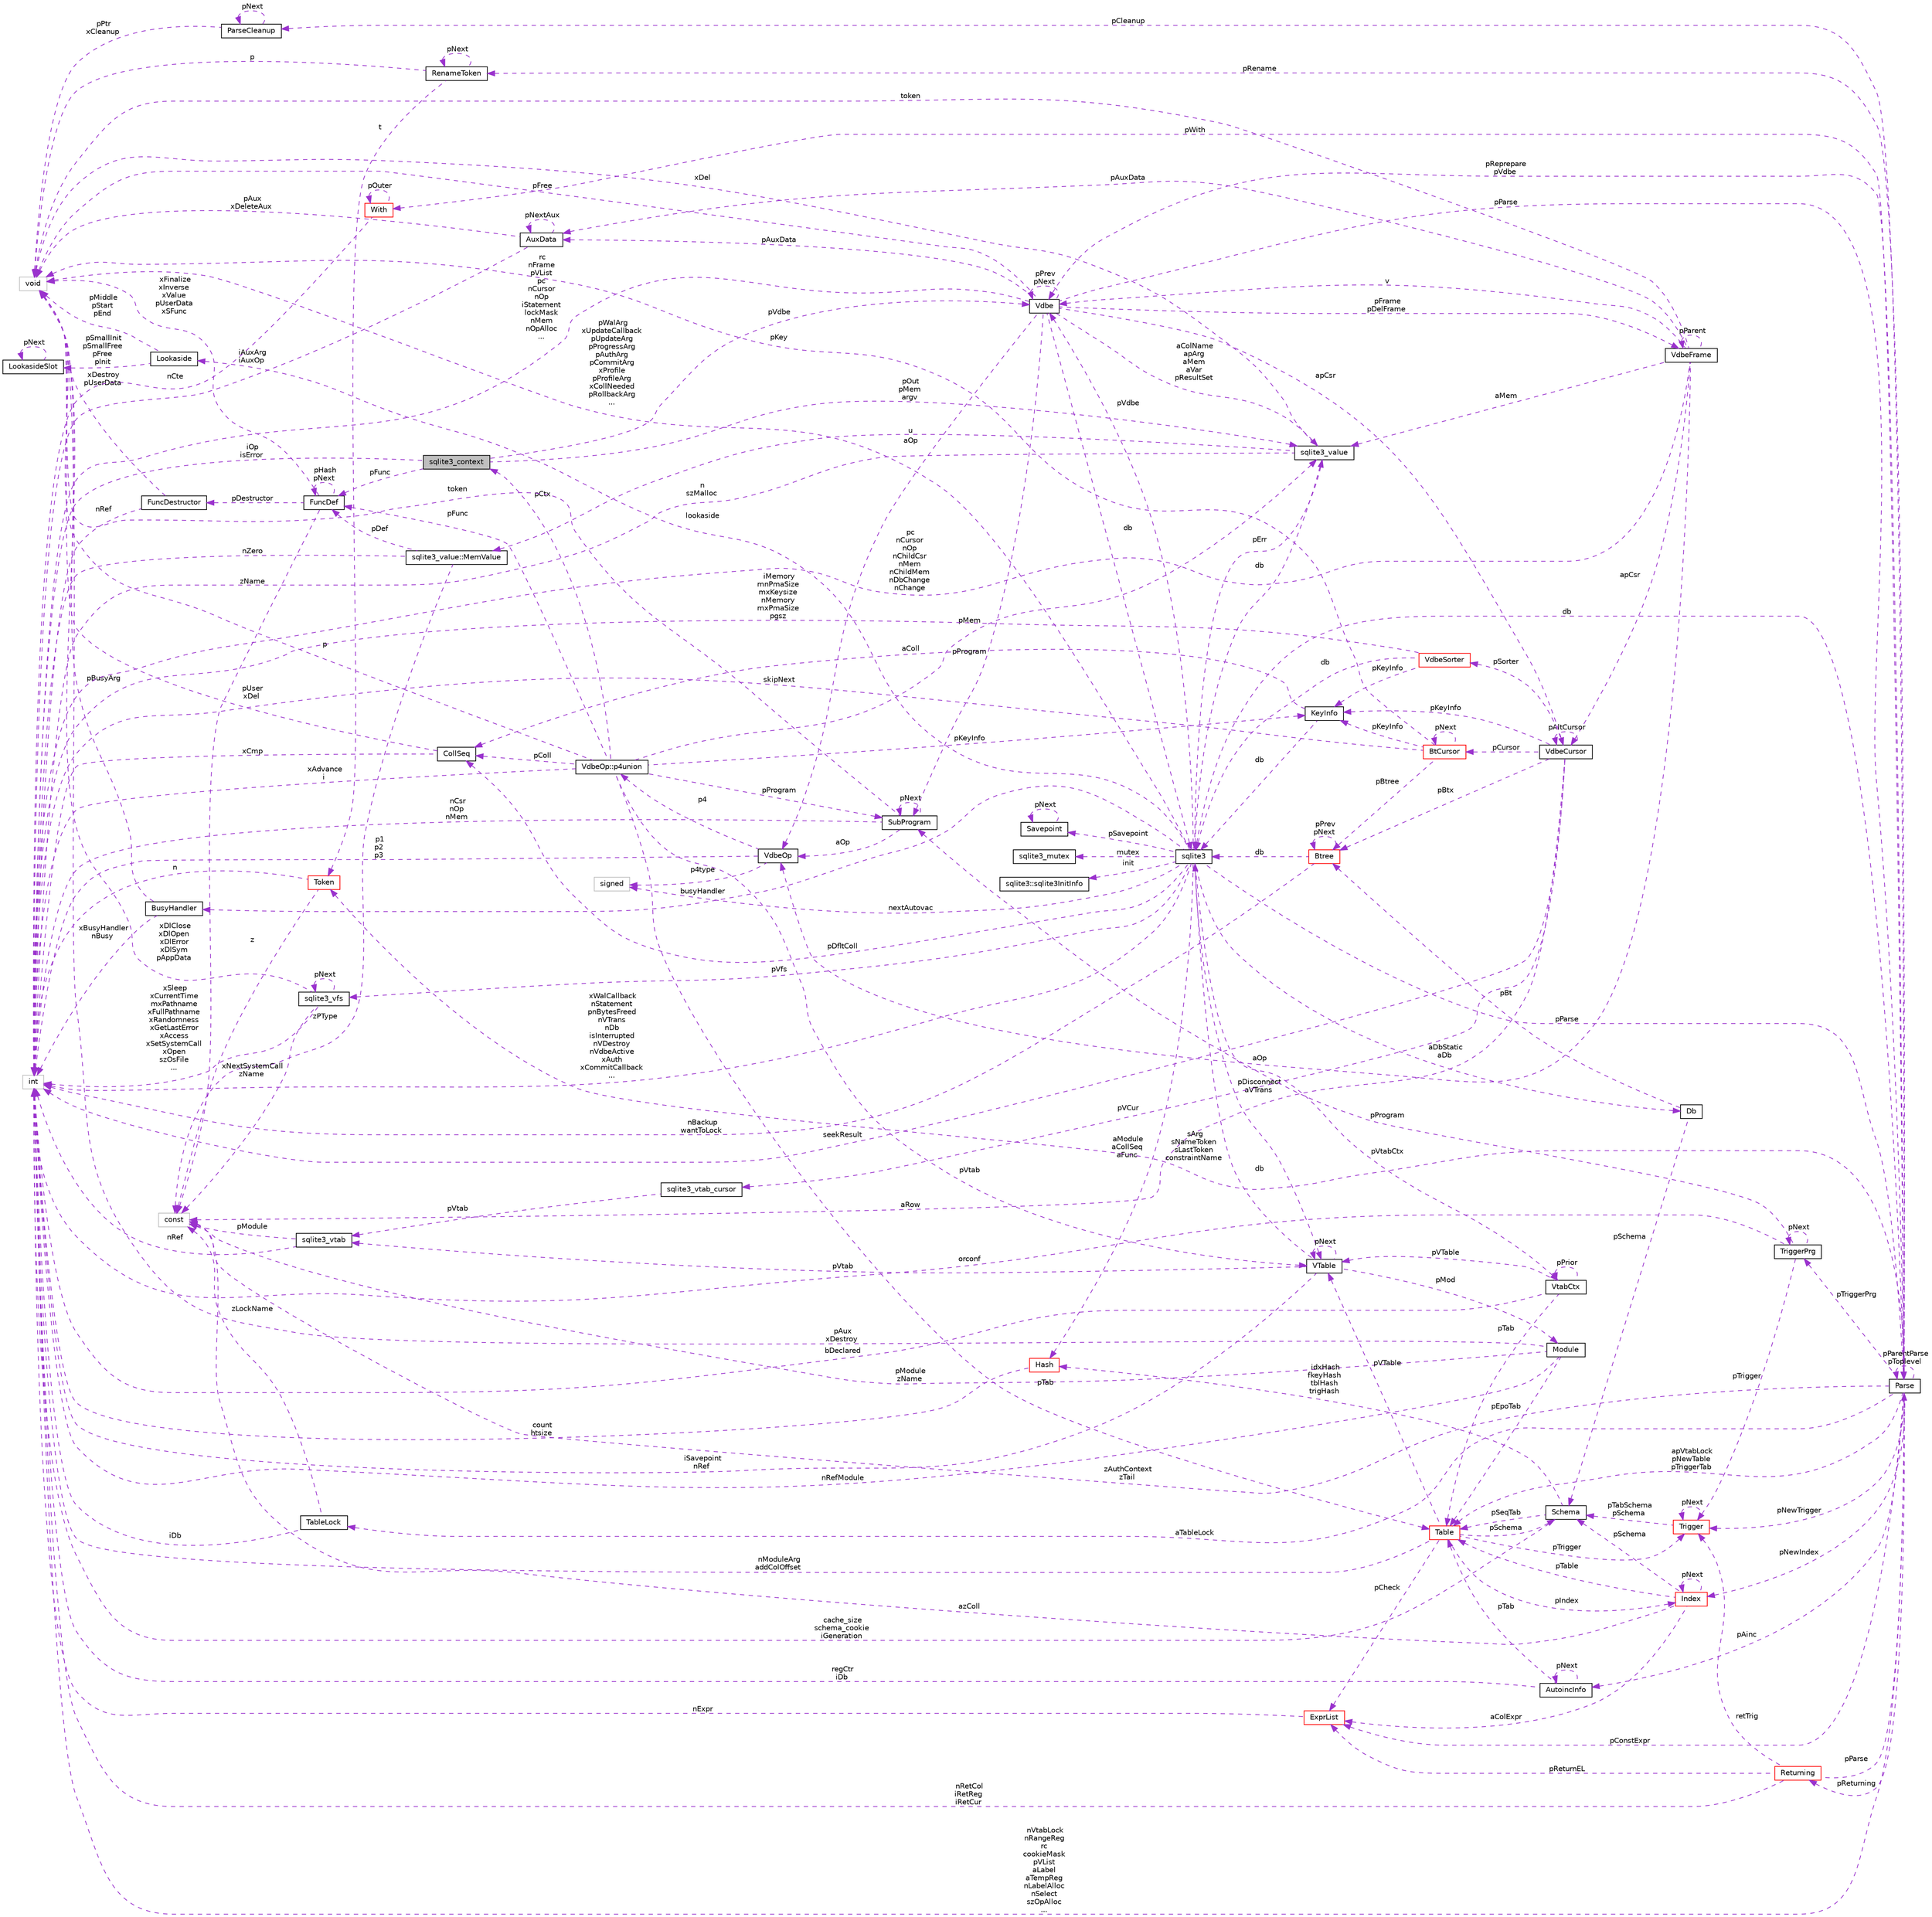 digraph "sqlite3_context"
{
 // LATEX_PDF_SIZE
  edge [fontname="Helvetica",fontsize="10",labelfontname="Helvetica",labelfontsize="10"];
  node [fontname="Helvetica",fontsize="10",shape=record];
  rankdir="LR";
  Node1 [label="sqlite3_context",height=0.2,width=0.4,color="black", fillcolor="grey75", style="filled", fontcolor="black",tooltip=" "];
  Node2 -> Node1 [dir="back",color="darkorchid3",fontsize="10",style="dashed",label=" pVdbe" ,fontname="Helvetica"];
  Node2 [label="Vdbe",height=0.2,width=0.4,color="black", fillcolor="white", style="filled",URL="$structVdbe.html",tooltip=" "];
  Node2 -> Node2 [dir="back",color="darkorchid3",fontsize="10",style="dashed",label=" pPrev\npNext" ,fontname="Helvetica"];
  Node3 -> Node2 [dir="back",color="darkorchid3",fontsize="10",style="dashed",label=" db" ,fontname="Helvetica"];
  Node3 [label="sqlite3",height=0.2,width=0.4,color="black", fillcolor="white", style="filled",URL="$structsqlite3.html",tooltip=" "];
  Node2 -> Node3 [dir="back",color="darkorchid3",fontsize="10",style="dashed",label=" pVdbe" ,fontname="Helvetica"];
  Node4 -> Node3 [dir="back",color="darkorchid3",fontsize="10",style="dashed",label=" pSavepoint" ,fontname="Helvetica"];
  Node4 [label="Savepoint",height=0.2,width=0.4,color="black", fillcolor="white", style="filled",URL="$structSavepoint.html",tooltip=" "];
  Node4 -> Node4 [dir="back",color="darkorchid3",fontsize="10",style="dashed",label=" pNext" ,fontname="Helvetica"];
  Node5 -> Node3 [dir="back",color="darkorchid3",fontsize="10",style="dashed",label=" pWalArg\nxUpdateCallback\npUpdateArg\npProgressArg\npAuthArg\npCommitArg\nxProfile\npProfileArg\nxCollNeeded\npRollbackArg\n..." ,fontname="Helvetica"];
  Node5 [label="void",height=0.2,width=0.4,color="grey75", fillcolor="white", style="filled",tooltip=" "];
  Node6 -> Node3 [dir="back",color="darkorchid3",fontsize="10",style="dashed",label=" lookaside" ,fontname="Helvetica"];
  Node6 [label="Lookaside",height=0.2,width=0.4,color="black", fillcolor="white", style="filled",URL="$structLookaside.html",tooltip=" "];
  Node5 -> Node6 [dir="back",color="darkorchid3",fontsize="10",style="dashed",label=" pMiddle\npStart\npEnd" ,fontname="Helvetica"];
  Node7 -> Node6 [dir="back",color="darkorchid3",fontsize="10",style="dashed",label=" pSmallInit\npSmallFree\npFree\npInit" ,fontname="Helvetica"];
  Node7 [label="LookasideSlot",height=0.2,width=0.4,color="black", fillcolor="white", style="filled",URL="$structLookasideSlot.html",tooltip=" "];
  Node7 -> Node7 [dir="back",color="darkorchid3",fontsize="10",style="dashed",label=" pNext" ,fontname="Helvetica"];
  Node8 -> Node3 [dir="back",color="darkorchid3",fontsize="10",style="dashed",label=" pErr" ,fontname="Helvetica"];
  Node8 [label="sqlite3_value",height=0.2,width=0.4,color="black", fillcolor="white", style="filled",URL="$structsqlite3__value.html",tooltip=" "];
  Node3 -> Node8 [dir="back",color="darkorchid3",fontsize="10",style="dashed",label=" db" ,fontname="Helvetica"];
  Node5 -> Node8 [dir="back",color="darkorchid3",fontsize="10",style="dashed",label=" xDel" ,fontname="Helvetica"];
  Node9 -> Node8 [dir="back",color="darkorchid3",fontsize="10",style="dashed",label=" u" ,fontname="Helvetica"];
  Node9 [label="sqlite3_value::MemValue",height=0.2,width=0.4,color="black", fillcolor="white", style="filled",URL="$unionsqlite3__value_1_1MemValue.html",tooltip=" "];
  Node10 -> Node9 [dir="back",color="darkorchid3",fontsize="10",style="dashed",label=" nZero" ,fontname="Helvetica"];
  Node10 [label="int",height=0.2,width=0.4,color="grey75", fillcolor="white", style="filled",tooltip=" "];
  Node11 -> Node9 [dir="back",color="darkorchid3",fontsize="10",style="dashed",label=" zPType" ,fontname="Helvetica"];
  Node11 [label="const",height=0.2,width=0.4,color="grey75", fillcolor="white", style="filled",tooltip=" "];
  Node12 -> Node9 [dir="back",color="darkorchid3",fontsize="10",style="dashed",label=" pDef" ,fontname="Helvetica"];
  Node12 [label="FuncDef",height=0.2,width=0.4,color="black", fillcolor="white", style="filled",URL="$structFuncDef.html",tooltip=" "];
  Node5 -> Node12 [dir="back",color="darkorchid3",fontsize="10",style="dashed",label=" xFinalize\nxInverse\nxValue\npUserData\nxSFunc" ,fontname="Helvetica"];
  Node13 -> Node12 [dir="back",color="darkorchid3",fontsize="10",style="dashed",label=" pDestructor" ,fontname="Helvetica"];
  Node13 [label="FuncDestructor",height=0.2,width=0.4,color="black", fillcolor="white", style="filled",URL="$structFuncDestructor.html",tooltip=" "];
  Node5 -> Node13 [dir="back",color="darkorchid3",fontsize="10",style="dashed",label=" xDestroy\npUserData" ,fontname="Helvetica"];
  Node10 -> Node13 [dir="back",color="darkorchid3",fontsize="10",style="dashed",label=" nRef" ,fontname="Helvetica"];
  Node11 -> Node12 [dir="back",color="darkorchid3",fontsize="10",style="dashed",label=" zName" ,fontname="Helvetica"];
  Node12 -> Node12 [dir="back",color="darkorchid3",fontsize="10",style="dashed",label=" pHash\npNext" ,fontname="Helvetica"];
  Node10 -> Node8 [dir="back",color="darkorchid3",fontsize="10",style="dashed",label=" n\nszMalloc" ,fontname="Helvetica"];
  Node14 -> Node3 [dir="back",color="darkorchid3",fontsize="10",style="dashed",label=" mutex" ,fontname="Helvetica"];
  Node14 [label="sqlite3_mutex",height=0.2,width=0.4,color="black", fillcolor="white", style="filled",URL="$structsqlite3__mutex.html",tooltip=" "];
  Node15 -> Node3 [dir="back",color="darkorchid3",fontsize="10",style="dashed",label=" pVfs" ,fontname="Helvetica"];
  Node15 [label="sqlite3_vfs",height=0.2,width=0.4,color="black", fillcolor="white", style="filled",URL="$structsqlite3__vfs.html",tooltip=" "];
  Node5 -> Node15 [dir="back",color="darkorchid3",fontsize="10",style="dashed",label=" xDlClose\nxDlOpen\nxDlError\nxDlSym\npAppData" ,fontname="Helvetica"];
  Node15 -> Node15 [dir="back",color="darkorchid3",fontsize="10",style="dashed",label=" pNext" ,fontname="Helvetica"];
  Node10 -> Node15 [dir="back",color="darkorchid3",fontsize="10",style="dashed",label=" xSleep\nxCurrentTime\nmxPathname\nxFullPathname\nxRandomness\nxGetLastError\nxAccess\nxSetSystemCall\nxOpen\nszOsFile\n..." ,fontname="Helvetica"];
  Node11 -> Node15 [dir="back",color="darkorchid3",fontsize="10",style="dashed",label=" xNextSystemCall\nzName" ,fontname="Helvetica"];
  Node16 -> Node3 [dir="back",color="darkorchid3",fontsize="10",style="dashed",label=" init" ,fontname="Helvetica"];
  Node16 [label="sqlite3::sqlite3InitInfo",height=0.2,width=0.4,color="black", fillcolor="white", style="filled",URL="$structsqlite3_1_1sqlite3InitInfo.html",tooltip=" "];
  Node17 -> Node3 [dir="back",color="darkorchid3",fontsize="10",style="dashed",label=" busyHandler" ,fontname="Helvetica"];
  Node17 [label="BusyHandler",height=0.2,width=0.4,color="black", fillcolor="white", style="filled",URL="$structBusyHandler.html",tooltip=" "];
  Node5 -> Node17 [dir="back",color="darkorchid3",fontsize="10",style="dashed",label=" pBusyArg" ,fontname="Helvetica"];
  Node10 -> Node17 [dir="back",color="darkorchid3",fontsize="10",style="dashed",label=" xBusyHandler\nnBusy" ,fontname="Helvetica"];
  Node18 -> Node3 [dir="back",color="darkorchid3",fontsize="10",style="dashed",label=" pVtabCtx" ,fontname="Helvetica"];
  Node18 [label="VtabCtx",height=0.2,width=0.4,color="black", fillcolor="white", style="filled",URL="$structVtabCtx.html",tooltip=" "];
  Node18 -> Node18 [dir="back",color="darkorchid3",fontsize="10",style="dashed",label=" pPrior" ,fontname="Helvetica"];
  Node10 -> Node18 [dir="back",color="darkorchid3",fontsize="10",style="dashed",label=" bDeclared" ,fontname="Helvetica"];
  Node19 -> Node18 [dir="back",color="darkorchid3",fontsize="10",style="dashed",label=" pVTable" ,fontname="Helvetica"];
  Node19 [label="VTable",height=0.2,width=0.4,color="black", fillcolor="white", style="filled",URL="$structVTable.html",tooltip=" "];
  Node3 -> Node19 [dir="back",color="darkorchid3",fontsize="10",style="dashed",label=" db" ,fontname="Helvetica"];
  Node19 -> Node19 [dir="back",color="darkorchid3",fontsize="10",style="dashed",label=" pNext" ,fontname="Helvetica"];
  Node10 -> Node19 [dir="back",color="darkorchid3",fontsize="10",style="dashed",label=" iSavepoint\nnRef" ,fontname="Helvetica"];
  Node20 -> Node19 [dir="back",color="darkorchid3",fontsize="10",style="dashed",label=" pMod" ,fontname="Helvetica"];
  Node20 [label="Module",height=0.2,width=0.4,color="black", fillcolor="white", style="filled",URL="$structModule.html",tooltip=" "];
  Node5 -> Node20 [dir="back",color="darkorchid3",fontsize="10",style="dashed",label=" pAux\nxDestroy" ,fontname="Helvetica"];
  Node10 -> Node20 [dir="back",color="darkorchid3",fontsize="10",style="dashed",label=" nRefModule" ,fontname="Helvetica"];
  Node21 -> Node20 [dir="back",color="darkorchid3",fontsize="10",style="dashed",label=" pEpoTab" ,fontname="Helvetica"];
  Node21 [label="Table",height=0.2,width=0.4,color="red", fillcolor="white", style="filled",URL="$structTable.html",tooltip=" "];
  Node22 -> Node21 [dir="back",color="darkorchid3",fontsize="10",style="dashed",label=" pSchema" ,fontname="Helvetica"];
  Node22 [label="Schema",height=0.2,width=0.4,color="black", fillcolor="white", style="filled",URL="$structSchema.html",tooltip=" "];
  Node10 -> Node22 [dir="back",color="darkorchid3",fontsize="10",style="dashed",label=" cache_size\nschema_cookie\niGeneration" ,fontname="Helvetica"];
  Node21 -> Node22 [dir="back",color="darkorchid3",fontsize="10",style="dashed",label=" pSeqTab" ,fontname="Helvetica"];
  Node23 -> Node22 [dir="back",color="darkorchid3",fontsize="10",style="dashed",label=" idxHash\nfkeyHash\ntblHash\ntrigHash" ,fontname="Helvetica"];
  Node23 [label="Hash",height=0.2,width=0.4,color="red", fillcolor="white", style="filled",URL="$structHash.html",tooltip=" "];
  Node10 -> Node23 [dir="back",color="darkorchid3",fontsize="10",style="dashed",label=" count\nhtsize" ,fontname="Helvetica"];
  Node19 -> Node21 [dir="back",color="darkorchid3",fontsize="10",style="dashed",label=" pVTable" ,fontname="Helvetica"];
  Node10 -> Node21 [dir="back",color="darkorchid3",fontsize="10",style="dashed",label=" nModuleArg\naddColOffset" ,fontname="Helvetica"];
  Node45 -> Node21 [dir="back",color="darkorchid3",fontsize="10",style="dashed",label=" pTrigger" ,fontname="Helvetica"];
  Node45 [label="Trigger",height=0.2,width=0.4,color="red", fillcolor="white", style="filled",URL="$structTrigger.html",tooltip=" "];
  Node22 -> Node45 [dir="back",color="darkorchid3",fontsize="10",style="dashed",label=" pTabSchema\npSchema" ,fontname="Helvetica"];
  Node45 -> Node45 [dir="back",color="darkorchid3",fontsize="10",style="dashed",label=" pNext" ,fontname="Helvetica"];
  Node31 -> Node21 [dir="back",color="darkorchid3",fontsize="10",style="dashed",label=" pCheck" ,fontname="Helvetica"];
  Node31 [label="ExprList",height=0.2,width=0.4,color="red", fillcolor="white", style="filled",URL="$structExprList.html",tooltip=" "];
  Node10 -> Node31 [dir="back",color="darkorchid3",fontsize="10",style="dashed",label=" nExpr" ,fontname="Helvetica"];
  Node41 -> Node21 [dir="back",color="darkorchid3",fontsize="10",style="dashed",label=" pIndex" ,fontname="Helvetica"];
  Node41 [label="Index",height=0.2,width=0.4,color="red", fillcolor="white", style="filled",URL="$structIndex.html",tooltip=" "];
  Node22 -> Node41 [dir="back",color="darkorchid3",fontsize="10",style="dashed",label=" pSchema" ,fontname="Helvetica"];
  Node21 -> Node41 [dir="back",color="darkorchid3",fontsize="10",style="dashed",label=" pTable" ,fontname="Helvetica"];
  Node31 -> Node41 [dir="back",color="darkorchid3",fontsize="10",style="dashed",label=" aColExpr" ,fontname="Helvetica"];
  Node11 -> Node41 [dir="back",color="darkorchid3",fontsize="10",style="dashed",label=" azColl" ,fontname="Helvetica"];
  Node41 -> Node41 [dir="back",color="darkorchid3",fontsize="10",style="dashed",label=" pNext" ,fontname="Helvetica"];
  Node11 -> Node20 [dir="back",color="darkorchid3",fontsize="10",style="dashed",label=" pModule\nzName" ,fontname="Helvetica"];
  Node48 -> Node19 [dir="back",color="darkorchid3",fontsize="10",style="dashed",label=" pVtab" ,fontname="Helvetica"];
  Node48 [label="sqlite3_vtab",height=0.2,width=0.4,color="black", fillcolor="white", style="filled",URL="$structsqlite3__vtab.html",tooltip=" "];
  Node10 -> Node48 [dir="back",color="darkorchid3",fontsize="10",style="dashed",label=" nRef" ,fontname="Helvetica"];
  Node11 -> Node48 [dir="back",color="darkorchid3",fontsize="10",style="dashed",label=" pModule" ,fontname="Helvetica"];
  Node21 -> Node18 [dir="back",color="darkorchid3",fontsize="10",style="dashed",label=" pTab" ,fontname="Helvetica"];
  Node49 -> Node3 [dir="back",color="darkorchid3",fontsize="10",style="dashed",label=" pDfltColl" ,fontname="Helvetica"];
  Node49 [label="CollSeq",height=0.2,width=0.4,color="black", fillcolor="white", style="filled",URL="$structCollSeq.html",tooltip=" "];
  Node5 -> Node49 [dir="back",color="darkorchid3",fontsize="10",style="dashed",label=" pUser\nxDel" ,fontname="Helvetica"];
  Node10 -> Node49 [dir="back",color="darkorchid3",fontsize="10",style="dashed",label=" xCmp" ,fontname="Helvetica"];
  Node19 -> Node3 [dir="back",color="darkorchid3",fontsize="10",style="dashed",label=" pDisconnect\naVTrans" ,fontname="Helvetica"];
  Node10 -> Node3 [dir="back",color="darkorchid3",fontsize="10",style="dashed",label=" xWalCallback\nnStatement\npnBytesFreed\nnVTrans\nnDb\nisInterrupted\nnVDestroy\nnVdbeActive\nxAuth\nxCommitCallback\n..." ,fontname="Helvetica"];
  Node50 -> Node3 [dir="back",color="darkorchid3",fontsize="10",style="dashed",label=" nextAutovac" ,fontname="Helvetica"];
  Node50 [label="signed",height=0.2,width=0.4,color="grey75", fillcolor="white", style="filled",tooltip=" "];
  Node51 -> Node3 [dir="back",color="darkorchid3",fontsize="10",style="dashed",label=" aDbStatic\naDb" ,fontname="Helvetica"];
  Node51 [label="Db",height=0.2,width=0.4,color="black", fillcolor="white", style="filled",URL="$structDb.html",tooltip=" "];
  Node22 -> Node51 [dir="back",color="darkorchid3",fontsize="10",style="dashed",label=" pSchema" ,fontname="Helvetica"];
  Node52 -> Node51 [dir="back",color="darkorchid3",fontsize="10",style="dashed",label=" pBt" ,fontname="Helvetica"];
  Node52 [label="Btree",height=0.2,width=0.4,color="red", fillcolor="white", style="filled",URL="$structBtree.html",tooltip=" "];
  Node3 -> Node52 [dir="back",color="darkorchid3",fontsize="10",style="dashed",label=" db" ,fontname="Helvetica"];
  Node10 -> Node52 [dir="back",color="darkorchid3",fontsize="10",style="dashed",label=" nBackup\nwantToLock" ,fontname="Helvetica"];
  Node52 -> Node52 [dir="back",color="darkorchid3",fontsize="10",style="dashed",label=" pPrev\npNext" ,fontname="Helvetica"];
  Node23 -> Node3 [dir="back",color="darkorchid3",fontsize="10",style="dashed",label=" aModule\naCollSeq\naFunc" ,fontname="Helvetica"];
  Node69 -> Node3 [dir="back",color="darkorchid3",fontsize="10",style="dashed",label=" pParse" ,fontname="Helvetica"];
  Node69 [label="Parse",height=0.2,width=0.4,color="black", fillcolor="white", style="filled",URL="$structParse.html",tooltip=" "];
  Node2 -> Node69 [dir="back",color="darkorchid3",fontsize="10",style="dashed",label=" pReprepare\npVdbe" ,fontname="Helvetica"];
  Node3 -> Node69 [dir="back",color="darkorchid3",fontsize="10",style="dashed",label=" db" ,fontname="Helvetica"];
  Node70 -> Node69 [dir="back",color="darkorchid3",fontsize="10",style="dashed",label=" pCleanup" ,fontname="Helvetica"];
  Node70 [label="ParseCleanup",height=0.2,width=0.4,color="black", fillcolor="white", style="filled",URL="$structParseCleanup.html",tooltip=" "];
  Node70 -> Node70 [dir="back",color="darkorchid3",fontsize="10",style="dashed",label=" pNext" ,fontname="Helvetica"];
  Node5 -> Node70 [dir="back",color="darkorchid3",fontsize="10",style="dashed",label=" pPtr\nxCleanup" ,fontname="Helvetica"];
  Node71 -> Node69 [dir="back",color="darkorchid3",fontsize="10",style="dashed",label=" aTableLock" ,fontname="Helvetica"];
  Node71 [label="TableLock",height=0.2,width=0.4,color="black", fillcolor="white", style="filled",URL="$structTableLock.html",tooltip=" "];
  Node10 -> Node71 [dir="back",color="darkorchid3",fontsize="10",style="dashed",label=" iDb" ,fontname="Helvetica"];
  Node11 -> Node71 [dir="back",color="darkorchid3",fontsize="10",style="dashed",label=" zLockName" ,fontname="Helvetica"];
  Node72 -> Node69 [dir="back",color="darkorchid3",fontsize="10",style="dashed",label=" sArg\nsNameToken\nsLastToken\nconstraintName" ,fontname="Helvetica"];
  Node72 [label="Token",height=0.2,width=0.4,color="red", fillcolor="white", style="filled",URL="$classToken.html",tooltip=" "];
  Node10 -> Node72 [dir="back",color="darkorchid3",fontsize="10",style="dashed",label=" n" ,fontname="Helvetica"];
  Node11 -> Node72 [dir="back",color="darkorchid3",fontsize="10",style="dashed",label=" z" ,fontname="Helvetica"];
  Node34 -> Node69 [dir="back",color="darkorchid3",fontsize="10",style="dashed",label=" pWith" ,fontname="Helvetica"];
  Node34 [label="With",height=0.2,width=0.4,color="red", fillcolor="white", style="filled",URL="$structWith.html",tooltip=" "];
  Node34 -> Node34 [dir="back",color="darkorchid3",fontsize="10",style="dashed",label=" pOuter" ,fontname="Helvetica"];
  Node10 -> Node34 [dir="back",color="darkorchid3",fontsize="10",style="dashed",label=" nCte" ,fontname="Helvetica"];
  Node10 -> Node69 [dir="back",color="darkorchid3",fontsize="10",style="dashed",label=" nVtabLock\nnRangeReg\nrc\ncookieMask\npVList\naLabel\naTempReg\nnLabelAlloc\nnSelect\nszOpAlloc\n..." ,fontname="Helvetica"];
  Node21 -> Node69 [dir="back",color="darkorchid3",fontsize="10",style="dashed",label=" apVtabLock\npNewTable\npTriggerTab" ,fontname="Helvetica"];
  Node45 -> Node69 [dir="back",color="darkorchid3",fontsize="10",style="dashed",label=" pNewTrigger" ,fontname="Helvetica"];
  Node86 -> Node69 [dir="back",color="darkorchid3",fontsize="10",style="dashed",label=" pTriggerPrg" ,fontname="Helvetica"];
  Node86 [label="TriggerPrg",height=0.2,width=0.4,color="black", fillcolor="white", style="filled",URL="$structTriggerPrg.html",tooltip=" "];
  Node10 -> Node86 [dir="back",color="darkorchid3",fontsize="10",style="dashed",label=" orconf" ,fontname="Helvetica"];
  Node87 -> Node86 [dir="back",color="darkorchid3",fontsize="10",style="dashed",label=" pProgram" ,fontname="Helvetica"];
  Node87 [label="SubProgram",height=0.2,width=0.4,color="black", fillcolor="white", style="filled",URL="$structSubProgram.html",tooltip=" "];
  Node5 -> Node87 [dir="back",color="darkorchid3",fontsize="10",style="dashed",label=" token" ,fontname="Helvetica"];
  Node10 -> Node87 [dir="back",color="darkorchid3",fontsize="10",style="dashed",label=" nCsr\nnOp\nnMem" ,fontname="Helvetica"];
  Node87 -> Node87 [dir="back",color="darkorchid3",fontsize="10",style="dashed",label=" pNext" ,fontname="Helvetica"];
  Node88 -> Node87 [dir="back",color="darkorchid3",fontsize="10",style="dashed",label=" aOp" ,fontname="Helvetica"];
  Node88 [label="VdbeOp",height=0.2,width=0.4,color="black", fillcolor="white", style="filled",URL="$structVdbeOp.html",tooltip=" "];
  Node89 -> Node88 [dir="back",color="darkorchid3",fontsize="10",style="dashed",label=" p4" ,fontname="Helvetica"];
  Node89 [label="VdbeOp::p4union",height=0.2,width=0.4,color="black", fillcolor="white", style="filled",URL="$unionVdbeOp_1_1p4union.html",tooltip=" "];
  Node5 -> Node89 [dir="back",color="darkorchid3",fontsize="10",style="dashed",label=" p" ,fontname="Helvetica"];
  Node8 -> Node89 [dir="back",color="darkorchid3",fontsize="10",style="dashed",label=" pMem" ,fontname="Helvetica"];
  Node49 -> Node89 [dir="back",color="darkorchid3",fontsize="10",style="dashed",label=" pColl" ,fontname="Helvetica"];
  Node19 -> Node89 [dir="back",color="darkorchid3",fontsize="10",style="dashed",label=" pVtab" ,fontname="Helvetica"];
  Node10 -> Node89 [dir="back",color="darkorchid3",fontsize="10",style="dashed",label=" xAdvance\ni" ,fontname="Helvetica"];
  Node21 -> Node89 [dir="back",color="darkorchid3",fontsize="10",style="dashed",label=" pTab" ,fontname="Helvetica"];
  Node87 -> Node89 [dir="back",color="darkorchid3",fontsize="10",style="dashed",label=" pProgram" ,fontname="Helvetica"];
  Node67 -> Node89 [dir="back",color="darkorchid3",fontsize="10",style="dashed",label=" pKeyInfo" ,fontname="Helvetica"];
  Node67 [label="KeyInfo",height=0.2,width=0.4,color="black", fillcolor="white", style="filled",URL="$structKeyInfo.html",tooltip=" "];
  Node3 -> Node67 [dir="back",color="darkorchid3",fontsize="10",style="dashed",label=" db" ,fontname="Helvetica"];
  Node49 -> Node67 [dir="back",color="darkorchid3",fontsize="10",style="dashed",label=" aColl" ,fontname="Helvetica"];
  Node1 -> Node89 [dir="back",color="darkorchid3",fontsize="10",style="dashed",label=" pCtx" ,fontname="Helvetica"];
  Node12 -> Node89 [dir="back",color="darkorchid3",fontsize="10",style="dashed",label=" pFunc" ,fontname="Helvetica"];
  Node10 -> Node88 [dir="back",color="darkorchid3",fontsize="10",style="dashed",label=" p1\np2\np3" ,fontname="Helvetica"];
  Node50 -> Node88 [dir="back",color="darkorchid3",fontsize="10",style="dashed",label=" p4type" ,fontname="Helvetica"];
  Node45 -> Node86 [dir="back",color="darkorchid3",fontsize="10",style="dashed",label=" pTrigger" ,fontname="Helvetica"];
  Node86 -> Node86 [dir="back",color="darkorchid3",fontsize="10",style="dashed",label=" pNext" ,fontname="Helvetica"];
  Node90 -> Node69 [dir="back",color="darkorchid3",fontsize="10",style="dashed",label=" pRename" ,fontname="Helvetica"];
  Node90 [label="RenameToken",height=0.2,width=0.4,color="black", fillcolor="white", style="filled",URL="$structRenameToken.html",tooltip=" "];
  Node72 -> Node90 [dir="back",color="darkorchid3",fontsize="10",style="dashed",label=" t" ,fontname="Helvetica"];
  Node5 -> Node90 [dir="back",color="darkorchid3",fontsize="10",style="dashed",label=" p" ,fontname="Helvetica"];
  Node90 -> Node90 [dir="back",color="darkorchid3",fontsize="10",style="dashed",label=" pNext" ,fontname="Helvetica"];
  Node41 -> Node69 [dir="back",color="darkorchid3",fontsize="10",style="dashed",label=" pNewIndex" ,fontname="Helvetica"];
  Node11 -> Node69 [dir="back",color="darkorchid3",fontsize="10",style="dashed",label=" zAuthContext\nzTail" ,fontname="Helvetica"];
  Node91 -> Node69 [dir="back",color="darkorchid3",fontsize="10",style="dashed",label=" pReturning" ,fontname="Helvetica"];
  Node91 [label="Returning",height=0.2,width=0.4,color="red", fillcolor="white", style="filled",URL="$structReturning.html",tooltip=" "];
  Node10 -> Node91 [dir="back",color="darkorchid3",fontsize="10",style="dashed",label=" nRetCol\niRetReg\niRetCur" ,fontname="Helvetica"];
  Node45 -> Node91 [dir="back",color="darkorchid3",fontsize="10",style="dashed",label=" retTrig" ,fontname="Helvetica"];
  Node31 -> Node91 [dir="back",color="darkorchid3",fontsize="10",style="dashed",label=" pReturnEL" ,fontname="Helvetica"];
  Node69 -> Node91 [dir="back",color="darkorchid3",fontsize="10",style="dashed",label=" pParse" ,fontname="Helvetica"];
  Node92 -> Node69 [dir="back",color="darkorchid3",fontsize="10",style="dashed",label=" pAinc" ,fontname="Helvetica"];
  Node92 [label="AutoincInfo",height=0.2,width=0.4,color="black", fillcolor="white", style="filled",URL="$structAutoincInfo.html",tooltip=" "];
  Node10 -> Node92 [dir="back",color="darkorchid3",fontsize="10",style="dashed",label=" regCtr\niDb" ,fontname="Helvetica"];
  Node21 -> Node92 [dir="back",color="darkorchid3",fontsize="10",style="dashed",label=" pTab" ,fontname="Helvetica"];
  Node92 -> Node92 [dir="back",color="darkorchid3",fontsize="10",style="dashed",label=" pNext" ,fontname="Helvetica"];
  Node31 -> Node69 [dir="back",color="darkorchid3",fontsize="10",style="dashed",label=" pConstExpr" ,fontname="Helvetica"];
  Node69 -> Node69 [dir="back",color="darkorchid3",fontsize="10",style="dashed",label=" pParentParse\npToplevel" ,fontname="Helvetica"];
  Node5 -> Node2 [dir="back",color="darkorchid3",fontsize="10",style="dashed",label=" pFree" ,fontname="Helvetica"];
  Node8 -> Node2 [dir="back",color="darkorchid3",fontsize="10",style="dashed",label=" aColName\napArg\naMem\naVar\npResultSet" ,fontname="Helvetica"];
  Node93 -> Node2 [dir="back",color="darkorchid3",fontsize="10",style="dashed",label=" pFrame\npDelFrame" ,fontname="Helvetica"];
  Node93 [label="VdbeFrame",height=0.2,width=0.4,color="black", fillcolor="white", style="filled",URL="$structVdbeFrame.html",tooltip=" "];
  Node2 -> Node93 [dir="back",color="darkorchid3",fontsize="10",style="dashed",label=" v" ,fontname="Helvetica"];
  Node5 -> Node93 [dir="back",color="darkorchid3",fontsize="10",style="dashed",label=" token" ,fontname="Helvetica"];
  Node8 -> Node93 [dir="back",color="darkorchid3",fontsize="10",style="dashed",label=" aMem" ,fontname="Helvetica"];
  Node93 -> Node93 [dir="back",color="darkorchid3",fontsize="10",style="dashed",label=" pParent" ,fontname="Helvetica"];
  Node10 -> Node93 [dir="back",color="darkorchid3",fontsize="10",style="dashed",label=" pc\nnCursor\nnOp\nnChildCsr\nnMem\nnChildMem\nnDbChange\nnChange" ,fontname="Helvetica"];
  Node94 -> Node93 [dir="back",color="darkorchid3",fontsize="10",style="dashed",label=" pAuxData" ,fontname="Helvetica"];
  Node94 [label="AuxData",height=0.2,width=0.4,color="black", fillcolor="white", style="filled",URL="$structAuxData.html",tooltip=" "];
  Node5 -> Node94 [dir="back",color="darkorchid3",fontsize="10",style="dashed",label=" pAux\nxDeleteAux" ,fontname="Helvetica"];
  Node10 -> Node94 [dir="back",color="darkorchid3",fontsize="10",style="dashed",label=" iAuxArg\niAuxOp" ,fontname="Helvetica"];
  Node94 -> Node94 [dir="back",color="darkorchid3",fontsize="10",style="dashed",label=" pNextAux" ,fontname="Helvetica"];
  Node95 -> Node93 [dir="back",color="darkorchid3",fontsize="10",style="dashed",label=" apCsr" ,fontname="Helvetica"];
  Node95 [label="VdbeCursor",height=0.2,width=0.4,color="black", fillcolor="white", style="filled",URL="$structVdbeCursor.html",tooltip=" "];
  Node54 -> Node95 [dir="back",color="darkorchid3",fontsize="10",style="dashed",label=" pCursor" ,fontname="Helvetica"];
  Node54 [label="BtCursor",height=0.2,width=0.4,color="red", fillcolor="white", style="filled",URL="$structBtCursor.html",tooltip=" "];
  Node54 -> Node54 [dir="back",color="darkorchid3",fontsize="10",style="dashed",label=" pNext" ,fontname="Helvetica"];
  Node5 -> Node54 [dir="back",color="darkorchid3",fontsize="10",style="dashed",label=" pKey" ,fontname="Helvetica"];
  Node10 -> Node54 [dir="back",color="darkorchid3",fontsize="10",style="dashed",label=" skipNext" ,fontname="Helvetica"];
  Node67 -> Node54 [dir="back",color="darkorchid3",fontsize="10",style="dashed",label=" pKeyInfo" ,fontname="Helvetica"];
  Node52 -> Node54 [dir="back",color="darkorchid3",fontsize="10",style="dashed",label=" pBtree" ,fontname="Helvetica"];
  Node10 -> Node95 [dir="back",color="darkorchid3",fontsize="10",style="dashed",label=" seekResult" ,fontname="Helvetica"];
  Node96 -> Node95 [dir="back",color="darkorchid3",fontsize="10",style="dashed",label=" pVCur" ,fontname="Helvetica"];
  Node96 [label="sqlite3_vtab_cursor",height=0.2,width=0.4,color="black", fillcolor="white", style="filled",URL="$structsqlite3__vtab__cursor.html",tooltip=" "];
  Node48 -> Node96 [dir="back",color="darkorchid3",fontsize="10",style="dashed",label=" pVtab" ,fontname="Helvetica"];
  Node95 -> Node95 [dir="back",color="darkorchid3",fontsize="10",style="dashed",label=" pAltCursor" ,fontname="Helvetica"];
  Node67 -> Node95 [dir="back",color="darkorchid3",fontsize="10",style="dashed",label=" pKeyInfo" ,fontname="Helvetica"];
  Node97 -> Node95 [dir="back",color="darkorchid3",fontsize="10",style="dashed",label=" pSorter" ,fontname="Helvetica"];
  Node97 [label="VdbeSorter",height=0.2,width=0.4,color="red", fillcolor="white", style="filled",URL="$structVdbeSorter.html",tooltip=" "];
  Node3 -> Node97 [dir="back",color="darkorchid3",fontsize="10",style="dashed",label=" db" ,fontname="Helvetica"];
  Node10 -> Node97 [dir="back",color="darkorchid3",fontsize="10",style="dashed",label=" iMemory\nmnPmaSize\nmxKeysize\nnMemory\nmxPmaSize\npgsz" ,fontname="Helvetica"];
  Node67 -> Node97 [dir="back",color="darkorchid3",fontsize="10",style="dashed",label=" pKeyInfo" ,fontname="Helvetica"];
  Node52 -> Node95 [dir="back",color="darkorchid3",fontsize="10",style="dashed",label=" pBtx" ,fontname="Helvetica"];
  Node11 -> Node95 [dir="back",color="darkorchid3",fontsize="10",style="dashed",label=" aRow" ,fontname="Helvetica"];
  Node88 -> Node93 [dir="back",color="darkorchid3",fontsize="10",style="dashed",label=" aOp" ,fontname="Helvetica"];
  Node10 -> Node2 [dir="back",color="darkorchid3",fontsize="10",style="dashed",label=" rc\nnFrame\npVList\npc\nnCursor\nnOp\niStatement\nlockMask\nnMem\nnOpAlloc\n..." ,fontname="Helvetica"];
  Node94 -> Node2 [dir="back",color="darkorchid3",fontsize="10",style="dashed",label=" pAuxData" ,fontname="Helvetica"];
  Node87 -> Node2 [dir="back",color="darkorchid3",fontsize="10",style="dashed",label=" pProgram" ,fontname="Helvetica"];
  Node95 -> Node2 [dir="back",color="darkorchid3",fontsize="10",style="dashed",label=" apCsr" ,fontname="Helvetica"];
  Node69 -> Node2 [dir="back",color="darkorchid3",fontsize="10",style="dashed",label=" pParse" ,fontname="Helvetica"];
  Node88 -> Node2 [dir="back",color="darkorchid3",fontsize="10",style="dashed",label=" aOp" ,fontname="Helvetica"];
  Node8 -> Node1 [dir="back",color="darkorchid3",fontsize="10",style="dashed",label=" pOut\npMem\nargv" ,fontname="Helvetica"];
  Node10 -> Node1 [dir="back",color="darkorchid3",fontsize="10",style="dashed",label=" iOp\nisError" ,fontname="Helvetica"];
  Node12 -> Node1 [dir="back",color="darkorchid3",fontsize="10",style="dashed",label=" pFunc" ,fontname="Helvetica"];
}
